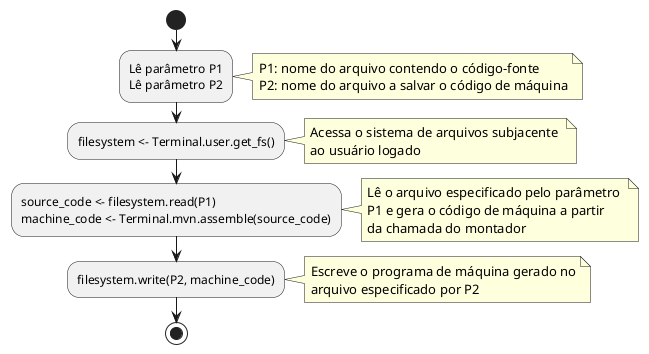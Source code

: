 @startuml terminal_ASM
start
  :Lê parâmetro P1
  Lê parâmetro P2;
  note right
    P1: nome do arquivo contendo o código-fonte
    P2: nome do arquivo a salvar o código de máquina
  end note
  :filesystem <- Terminal.user.get_fs();
  note right
  Acessa o sistema de arquivos subjacente 
  ao usuário logado
  end note
  :source_code <- filesystem.read(P1)
  machine_code <- Terminal.mvn.assemble(source_code);
  note right
    Lê o arquivo especificado pelo parâmetro 
    P1 e gera o código de máquina a partir 
    da chamada do montador
  end note
  :filesystem.write(P2, machine_code);
  note right
    Escreve o programa de máquina gerado no
    arquivo especificado por P2
  end note
stop
@enduml